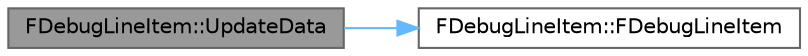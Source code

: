 digraph "FDebugLineItem::UpdateData"
{
 // INTERACTIVE_SVG=YES
 // LATEX_PDF_SIZE
  bgcolor="transparent";
  edge [fontname=Helvetica,fontsize=10,labelfontname=Helvetica,labelfontsize=10];
  node [fontname=Helvetica,fontsize=10,shape=box,height=0.2,width=0.4];
  rankdir="LR";
  Node1 [id="Node000001",label="FDebugLineItem::UpdateData",height=0.2,width=0.4,color="gray40", fillcolor="grey60", style="filled", fontcolor="black",tooltip=" "];
  Node1 -> Node2 [id="edge1_Node000001_Node000002",color="steelblue1",style="solid",tooltip=" "];
  Node2 [id="Node000002",label="FDebugLineItem::FDebugLineItem",height=0.2,width=0.4,color="grey40", fillcolor="white", style="filled",URL="$d9/d1a/classFDebugLineItem.html#a60757cd77234747e3cd16b239e15cc52",tooltip=" "];
}

